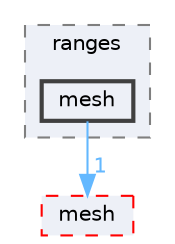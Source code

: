digraph "/home/runner/work/vclib/vclib/include/vclib/concepts/ranges/mesh"
{
 // LATEX_PDF_SIZE
  bgcolor="transparent";
  edge [fontname=Helvetica,fontsize=10,labelfontname=Helvetica,labelfontsize=10];
  node [fontname=Helvetica,fontsize=10,shape=box,height=0.2,width=0.4];
  compound=true
  subgraph clusterdir_262006489d2caabc5d9ecd3b0170183c {
    graph [ bgcolor="#edf0f7", pencolor="grey50", label="ranges", fontname=Helvetica,fontsize=10 style="filled,dashed", URL="dir_262006489d2caabc5d9ecd3b0170183c.html",tooltip=""]
  dir_852719d3489530a6a9931c10df31a9e3 [label="mesh", fillcolor="#edf0f7", color="grey25", style="filled,bold", URL="dir_852719d3489530a6a9931c10df31a9e3.html",tooltip=""];
  }
  dir_50753de5cfa25b667fa931e759fe9caf [label="mesh", fillcolor="#edf0f7", color="red", style="filled,dashed", URL="dir_50753de5cfa25b667fa931e759fe9caf.html",tooltip=""];
  dir_852719d3489530a6a9931c10df31a9e3->dir_50753de5cfa25b667fa931e759fe9caf [headlabel="1", labeldistance=1.5 headhref="dir_000034_000033.html" color="steelblue1" fontcolor="steelblue1"];
}
